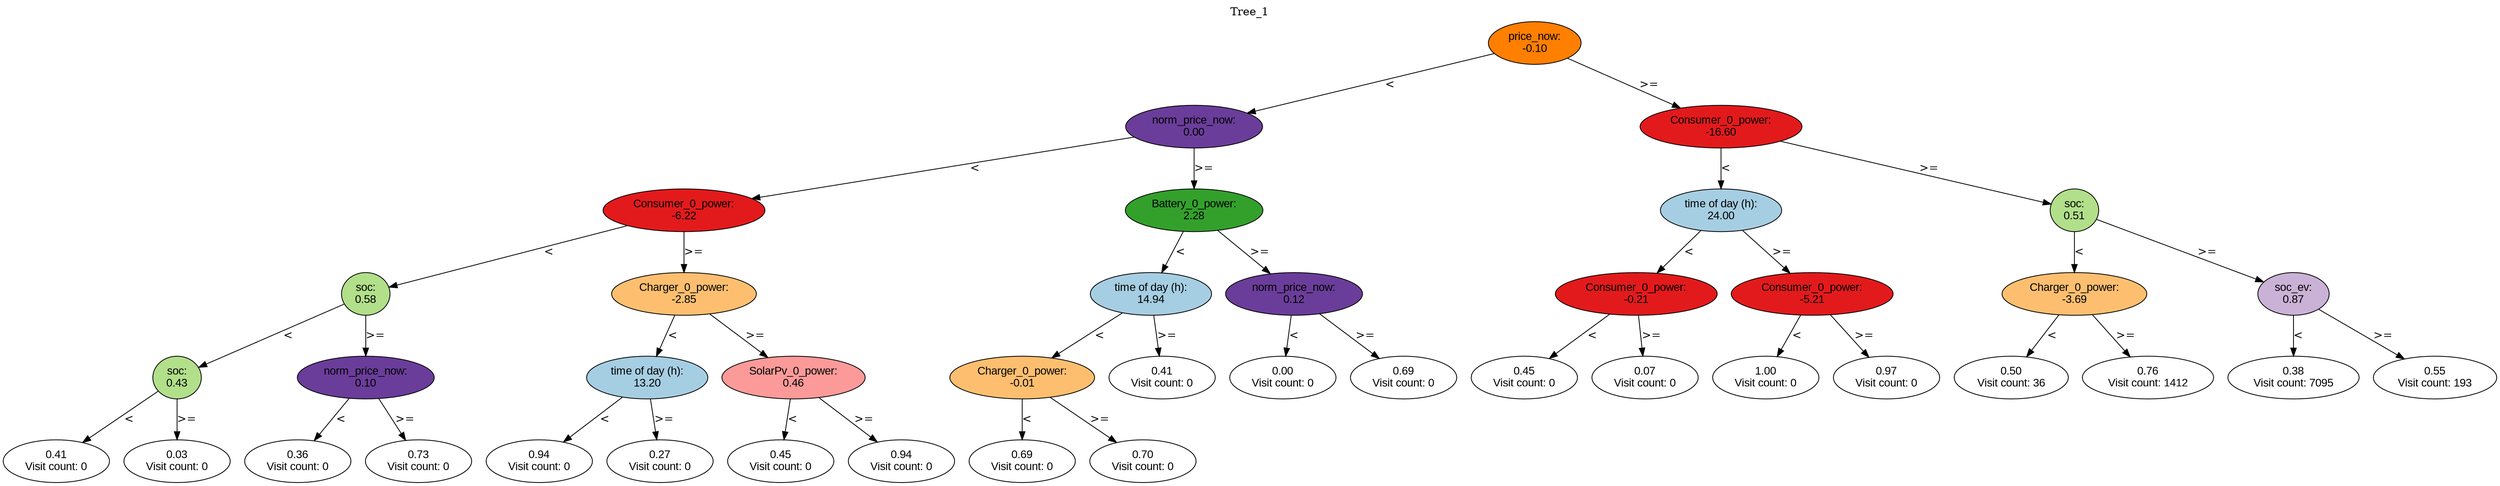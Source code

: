digraph BST {
    node [fontname="Arial" style=filled colorscheme=paired12];
    0 [ label = "price_now:
-0.10" fillcolor=8];
    1 [ label = "norm_price_now:
0.00" fillcolor=10];
    2 [ label = "Consumer_0_power:
-6.22" fillcolor=6];
    3 [ label = "soc:
0.58" fillcolor=3];
    4 [ label = "soc:
0.43" fillcolor=3];
    5 [ label = "0.41
Visit count: 0" fillcolor=white];
    6 [ label = "0.03
Visit count: 0" fillcolor=white];
    7 [ label = "norm_price_now:
0.10" fillcolor=10];
    8 [ label = "0.36
Visit count: 0" fillcolor=white];
    9 [ label = "0.73
Visit count: 0" fillcolor=white];
    10 [ label = "Charger_0_power:
-2.85" fillcolor=7];
    11 [ label = "time of day (h):
13.20" fillcolor=1];
    12 [ label = "0.94
Visit count: 0" fillcolor=white];
    13 [ label = "0.27
Visit count: 0" fillcolor=white];
    14 [ label = "SolarPv_0_power:
0.46" fillcolor=5];
    15 [ label = "0.45
Visit count: 0" fillcolor=white];
    16 [ label = "0.94
Visit count: 0" fillcolor=white];
    17 [ label = "Battery_0_power:
2.28" fillcolor=4];
    18 [ label = "time of day (h):
14.94" fillcolor=1];
    19 [ label = "Charger_0_power:
-0.01" fillcolor=7];
    20 [ label = "0.69
Visit count: 0" fillcolor=white];
    21 [ label = "0.70
Visit count: 0" fillcolor=white];
    22 [ label = "0.41
Visit count: 0" fillcolor=white];
    23 [ label = "norm_price_now:
0.12" fillcolor=10];
    24 [ label = "0.00
Visit count: 0" fillcolor=white];
    25 [ label = "0.69
Visit count: 0" fillcolor=white];
    26 [ label = "Consumer_0_power:
-16.60" fillcolor=6];
    27 [ label = "time of day (h):
24.00" fillcolor=1];
    28 [ label = "Consumer_0_power:
-0.21" fillcolor=6];
    29 [ label = "0.45
Visit count: 0" fillcolor=white];
    30 [ label = "0.07
Visit count: 0" fillcolor=white];
    31 [ label = "Consumer_0_power:
-5.21" fillcolor=6];
    32 [ label = "1.00
Visit count: 0" fillcolor=white];
    33 [ label = "0.97
Visit count: 0" fillcolor=white];
    34 [ label = "soc:
0.51" fillcolor=3];
    35 [ label = "Charger_0_power:
-3.69" fillcolor=7];
    36 [ label = "0.50
Visit count: 36" fillcolor=white];
    37 [ label = "0.76
Visit count: 1412" fillcolor=white];
    38 [ label = "soc_ev:
0.87" fillcolor=9];
    39 [ label = "0.38
Visit count: 7095" fillcolor=white];
    40 [ label = "0.55
Visit count: 193" fillcolor=white];

    0  -> 1[ label = "<"];
    0  -> 26[ label = ">="];
    1  -> 2[ label = "<"];
    1  -> 17[ label = ">="];
    2  -> 3[ label = "<"];
    2  -> 10[ label = ">="];
    3  -> 4[ label = "<"];
    3  -> 7[ label = ">="];
    4  -> 5[ label = "<"];
    4  -> 6[ label = ">="];
    7  -> 8[ label = "<"];
    7  -> 9[ label = ">="];
    10  -> 11[ label = "<"];
    10  -> 14[ label = ">="];
    11  -> 12[ label = "<"];
    11  -> 13[ label = ">="];
    14  -> 15[ label = "<"];
    14  -> 16[ label = ">="];
    17  -> 18[ label = "<"];
    17  -> 23[ label = ">="];
    18  -> 19[ label = "<"];
    18  -> 22[ label = ">="];
    19  -> 20[ label = "<"];
    19  -> 21[ label = ">="];
    23  -> 24[ label = "<"];
    23  -> 25[ label = ">="];
    26  -> 27[ label = "<"];
    26  -> 34[ label = ">="];
    27  -> 28[ label = "<"];
    27  -> 31[ label = ">="];
    28  -> 29[ label = "<"];
    28  -> 30[ label = ">="];
    31  -> 32[ label = "<"];
    31  -> 33[ label = ">="];
    34  -> 35[ label = "<"];
    34  -> 38[ label = ">="];
    35  -> 36[ label = "<"];
    35  -> 37[ label = ">="];
    38  -> 39[ label = "<"];
    38  -> 40[ label = ">="];

    labelloc="t";
    label="Tree_1";
}